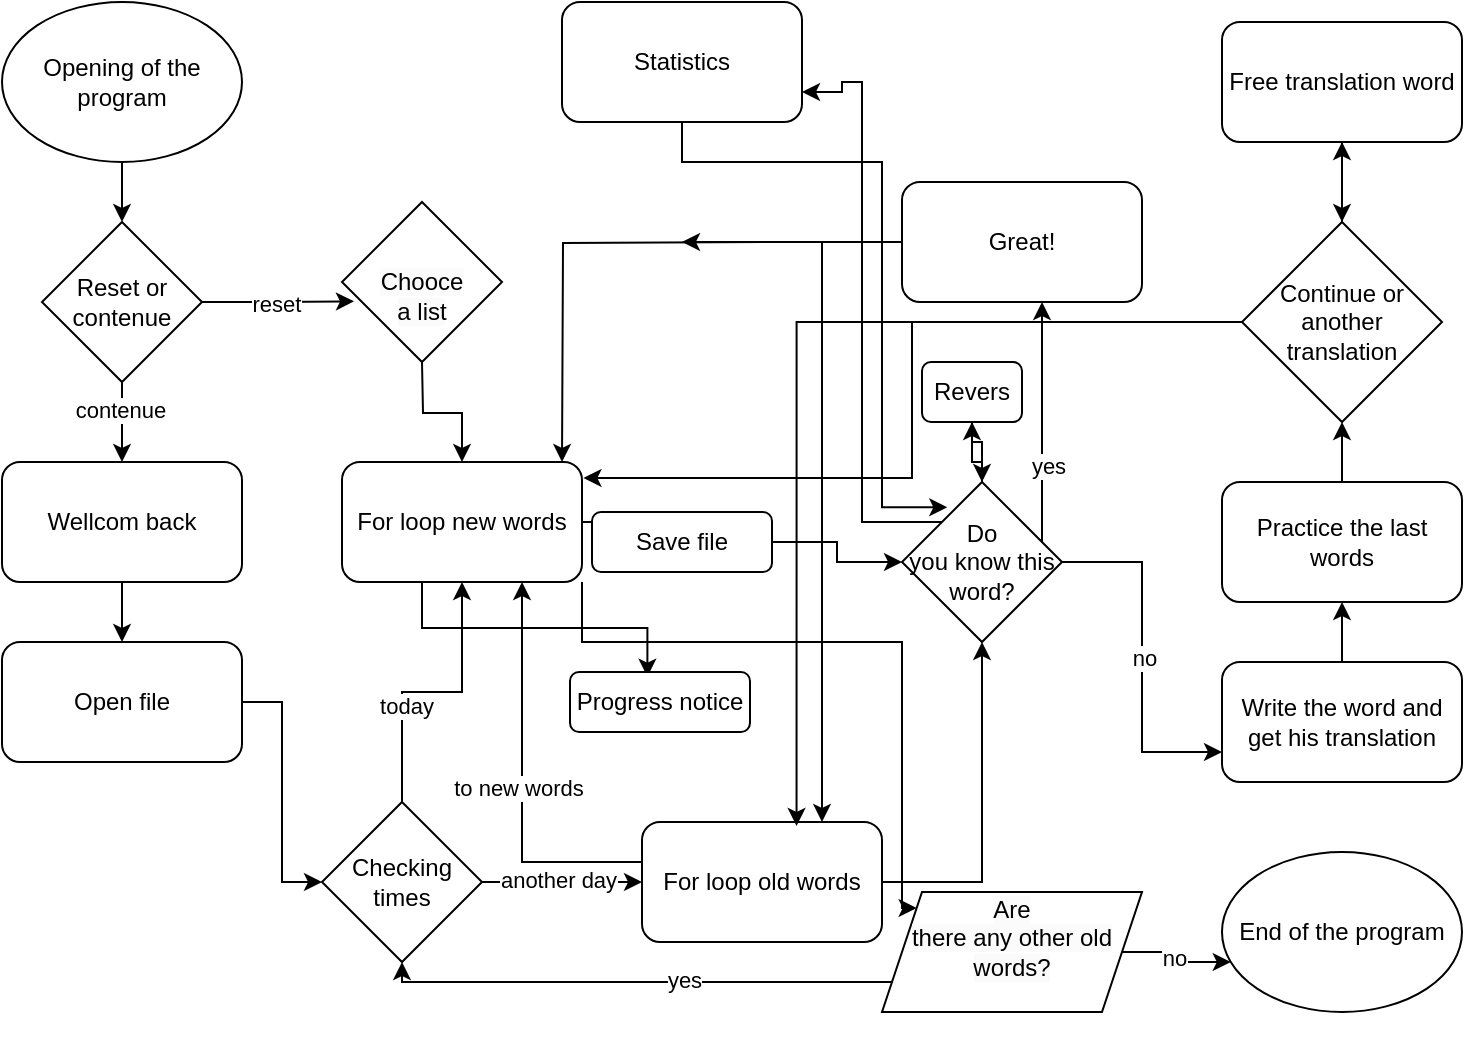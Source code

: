 <mxfile version="21.6.8" type="device">
  <diagram name="‫עמוד-1‬" id="o8uyAgnwI2KxQXPqGB0c">
    <mxGraphModel dx="780" dy="542" grid="1" gridSize="10" guides="1" tooltips="1" connect="1" arrows="1" fold="1" page="1" pageScale="1" pageWidth="827" pageHeight="1169" math="0" shadow="0">
      <root>
        <mxCell id="0" />
        <mxCell id="1" parent="0" />
        <mxCell id="H7FErSYs1xSSgTybzu56-6" value="" style="edgeStyle=orthogonalEdgeStyle;rounded=0;orthogonalLoop=1;jettySize=auto;html=1;" parent="1" source="H7FErSYs1xSSgTybzu56-1" target="H7FErSYs1xSSgTybzu56-5" edge="1">
          <mxGeometry relative="1" as="geometry" />
        </mxCell>
        <mxCell id="H7FErSYs1xSSgTybzu56-1" value="Opening of the program" style="ellipse;whiteSpace=wrap;html=1;" parent="1" vertex="1">
          <mxGeometry x="40" y="40" width="120" height="80" as="geometry" />
        </mxCell>
        <mxCell id="H7FErSYs1xSSgTybzu56-2" value="End of the program" style="ellipse;whiteSpace=wrap;html=1;" parent="1" vertex="1">
          <mxGeometry x="650" y="465" width="120" height="80" as="geometry" />
        </mxCell>
        <mxCell id="H7FErSYs1xSSgTybzu56-14" value="" style="edgeStyle=orthogonalEdgeStyle;rounded=0;orthogonalLoop=1;jettySize=auto;html=1;" parent="1" source="H7FErSYs1xSSgTybzu56-3" target="H7FErSYs1xSSgTybzu56-12" edge="1">
          <mxGeometry relative="1" as="geometry" />
        </mxCell>
        <mxCell id="H7FErSYs1xSSgTybzu56-3" value="Wellcom back" style="rounded=1;whiteSpace=wrap;html=1;" parent="1" vertex="1">
          <mxGeometry x="40" y="270" width="120" height="60" as="geometry" />
        </mxCell>
        <mxCell id="H7FErSYs1xSSgTybzu56-7" value="" style="edgeStyle=orthogonalEdgeStyle;rounded=0;orthogonalLoop=1;jettySize=auto;html=1;" parent="1" source="H7FErSYs1xSSgTybzu56-5" target="H7FErSYs1xSSgTybzu56-3" edge="1">
          <mxGeometry relative="1" as="geometry" />
        </mxCell>
        <mxCell id="H7FErSYs1xSSgTybzu56-11" value="contenue" style="edgeLabel;html=1;align=center;verticalAlign=middle;resizable=0;points=[];" parent="H7FErSYs1xSSgTybzu56-7" vertex="1" connectable="0">
          <mxGeometry x="-0.333" y="-1" relative="1" as="geometry">
            <mxPoint as="offset" />
          </mxGeometry>
        </mxCell>
        <mxCell id="H7FErSYs1xSSgTybzu56-9" value="" style="edgeStyle=orthogonalEdgeStyle;rounded=0;orthogonalLoop=1;jettySize=auto;html=1;entryX=0.075;entryY=0.621;entryDx=0;entryDy=0;entryPerimeter=0;" parent="1" source="H7FErSYs1xSSgTybzu56-5" target="4zd7ZsyQbG6H-SLT5VJs-5" edge="1">
          <mxGeometry relative="1" as="geometry">
            <mxPoint x="190" y="190" as="targetPoint" />
          </mxGeometry>
        </mxCell>
        <mxCell id="H7FErSYs1xSSgTybzu56-10" value="reset" style="edgeLabel;html=1;align=center;verticalAlign=middle;resizable=0;points=[];" parent="H7FErSYs1xSSgTybzu56-9" vertex="1" connectable="0">
          <mxGeometry x="-0.013" y="-1" relative="1" as="geometry">
            <mxPoint as="offset" />
          </mxGeometry>
        </mxCell>
        <mxCell id="H7FErSYs1xSSgTybzu56-5" value="Reset or contenue" style="rhombus;whiteSpace=wrap;html=1;" parent="1" vertex="1">
          <mxGeometry x="60" y="150" width="80" height="80" as="geometry" />
        </mxCell>
        <mxCell id="H7FErSYs1xSSgTybzu56-24" value="" style="edgeStyle=orthogonalEdgeStyle;rounded=0;orthogonalLoop=1;jettySize=auto;html=1;" parent="1" target="H7FErSYs1xSSgTybzu56-18" edge="1">
          <mxGeometry relative="1" as="geometry">
            <mxPoint x="250" y="220" as="sourcePoint" />
          </mxGeometry>
        </mxCell>
        <mxCell id="H7FErSYs1xSSgTybzu56-15" value="" style="edgeStyle=orthogonalEdgeStyle;rounded=0;orthogonalLoop=1;jettySize=auto;html=1;entryX=0;entryY=0.5;entryDx=0;entryDy=0;" parent="1" source="H7FErSYs1xSSgTybzu56-12" target="H7FErSYs1xSSgTybzu56-16" edge="1">
          <mxGeometry relative="1" as="geometry">
            <mxPoint x="100" y="480" as="targetPoint" />
          </mxGeometry>
        </mxCell>
        <mxCell id="H7FErSYs1xSSgTybzu56-12" value="Open file" style="rounded=1;whiteSpace=wrap;html=1;" parent="1" vertex="1">
          <mxGeometry x="40" y="360" width="120" height="60" as="geometry" />
        </mxCell>
        <mxCell id="H7FErSYs1xSSgTybzu56-19" value="" style="edgeStyle=orthogonalEdgeStyle;rounded=0;orthogonalLoop=1;jettySize=auto;html=1;" parent="1" source="H7FErSYs1xSSgTybzu56-16" target="H7FErSYs1xSSgTybzu56-18" edge="1">
          <mxGeometry relative="1" as="geometry" />
        </mxCell>
        <mxCell id="H7FErSYs1xSSgTybzu56-20" value="today" style="edgeLabel;html=1;align=center;verticalAlign=middle;resizable=0;points=[];" parent="H7FErSYs1xSSgTybzu56-19" vertex="1" connectable="0">
          <mxGeometry x="-0.307" y="-2" relative="1" as="geometry">
            <mxPoint as="offset" />
          </mxGeometry>
        </mxCell>
        <mxCell id="H7FErSYs1xSSgTybzu56-22" value="" style="edgeStyle=orthogonalEdgeStyle;rounded=0;orthogonalLoop=1;jettySize=auto;html=1;" parent="1" source="H7FErSYs1xSSgTybzu56-16" target="H7FErSYs1xSSgTybzu56-21" edge="1">
          <mxGeometry relative="1" as="geometry" />
        </mxCell>
        <mxCell id="H7FErSYs1xSSgTybzu56-23" value="another day" style="edgeLabel;html=1;align=center;verticalAlign=middle;resizable=0;points=[];" parent="H7FErSYs1xSSgTybzu56-22" vertex="1" connectable="0">
          <mxGeometry x="-0.067" y="1" relative="1" as="geometry">
            <mxPoint as="offset" />
          </mxGeometry>
        </mxCell>
        <mxCell id="H7FErSYs1xSSgTybzu56-16" value="Checking times" style="rhombus;whiteSpace=wrap;html=1;" parent="1" vertex="1">
          <mxGeometry x="200" y="440" width="80" height="80" as="geometry" />
        </mxCell>
        <mxCell id="H7FErSYs1xSSgTybzu56-59" style="edgeStyle=orthogonalEdgeStyle;rounded=0;orthogonalLoop=1;jettySize=auto;html=1;entryX=0;entryY=0;entryDx=0;entryDy=0;" parent="1" source="H7FErSYs1xSSgTybzu56-18" target="H7FErSYs1xSSgTybzu56-82" edge="1">
          <mxGeometry relative="1" as="geometry">
            <mxPoint x="500" y="480" as="targetPoint" />
            <Array as="points">
              <mxPoint x="330" y="360" />
              <mxPoint x="490" y="360" />
              <mxPoint x="490" y="493" />
            </Array>
          </mxGeometry>
        </mxCell>
        <mxCell id="H7FErSYs1xSSgTybzu56-62" value="" style="edgeStyle=orthogonalEdgeStyle;rounded=0;orthogonalLoop=1;jettySize=auto;html=1;" parent="1" source="H7FErSYs1xSSgTybzu56-18" target="H7FErSYs1xSSgTybzu56-61" edge="1">
          <mxGeometry relative="1" as="geometry" />
        </mxCell>
        <mxCell id="H7FErSYs1xSSgTybzu56-66" style="edgeStyle=orthogonalEdgeStyle;rounded=0;orthogonalLoop=1;jettySize=auto;html=1;entryX=0.43;entryY=0.078;entryDx=0;entryDy=0;entryPerimeter=0;" parent="1" source="H7FErSYs1xSSgTybzu56-18" target="H7FErSYs1xSSgTybzu56-64" edge="1">
          <mxGeometry relative="1" as="geometry">
            <Array as="points">
              <mxPoint x="250" y="353" />
              <mxPoint x="363" y="353" />
            </Array>
          </mxGeometry>
        </mxCell>
        <mxCell id="H7FErSYs1xSSgTybzu56-18" value="For loop new words" style="rounded=1;whiteSpace=wrap;html=1;" parent="1" vertex="1">
          <mxGeometry x="210" y="270" width="120" height="60" as="geometry" />
        </mxCell>
        <mxCell id="H7FErSYs1xSSgTybzu56-26" value="" style="edgeStyle=orthogonalEdgeStyle;rounded=0;orthogonalLoop=1;jettySize=auto;html=1;" parent="1" source="H7FErSYs1xSSgTybzu56-21" target="H7FErSYs1xSSgTybzu56-25" edge="1">
          <mxGeometry relative="1" as="geometry" />
        </mxCell>
        <mxCell id="H7FErSYs1xSSgTybzu56-47" style="edgeStyle=orthogonalEdgeStyle;rounded=0;orthogonalLoop=1;jettySize=auto;html=1;entryX=0.75;entryY=1;entryDx=0;entryDy=0;" parent="1" source="H7FErSYs1xSSgTybzu56-21" target="H7FErSYs1xSSgTybzu56-18" edge="1">
          <mxGeometry relative="1" as="geometry">
            <Array as="points">
              <mxPoint x="300" y="470" />
            </Array>
          </mxGeometry>
        </mxCell>
        <mxCell id="H7FErSYs1xSSgTybzu56-57" value="to new words" style="edgeLabel;html=1;align=center;verticalAlign=middle;resizable=0;points=[];" parent="H7FErSYs1xSSgTybzu56-47" vertex="1" connectable="0">
          <mxGeometry x="-0.03" y="2" relative="1" as="geometry">
            <mxPoint as="offset" />
          </mxGeometry>
        </mxCell>
        <mxCell id="H7FErSYs1xSSgTybzu56-21" value="For loop old words" style="rounded=1;whiteSpace=wrap;html=1;" parent="1" vertex="1">
          <mxGeometry x="360" y="450" width="120" height="60" as="geometry" />
        </mxCell>
        <mxCell id="H7FErSYs1xSSgTybzu56-29" value="" style="edgeStyle=orthogonalEdgeStyle;rounded=0;orthogonalLoop=1;jettySize=auto;html=1;" parent="1" source="H7FErSYs1xSSgTybzu56-25" target="H7FErSYs1xSSgTybzu56-28" edge="1">
          <mxGeometry relative="1" as="geometry">
            <Array as="points">
              <mxPoint x="560" y="210" />
              <mxPoint x="560" y="210" />
            </Array>
          </mxGeometry>
        </mxCell>
        <mxCell id="H7FErSYs1xSSgTybzu56-51" value="yes" style="edgeLabel;html=1;align=center;verticalAlign=middle;resizable=0;points=[];" parent="H7FErSYs1xSSgTybzu56-29" vertex="1" connectable="0">
          <mxGeometry x="-0.364" y="-3" relative="1" as="geometry">
            <mxPoint as="offset" />
          </mxGeometry>
        </mxCell>
        <mxCell id="H7FErSYs1xSSgTybzu56-53" style="edgeStyle=orthogonalEdgeStyle;rounded=0;orthogonalLoop=1;jettySize=auto;html=1;entryX=0;entryY=0.75;entryDx=0;entryDy=0;" parent="1" source="H7FErSYs1xSSgTybzu56-25" target="H7FErSYs1xSSgTybzu56-32" edge="1">
          <mxGeometry relative="1" as="geometry" />
        </mxCell>
        <mxCell id="H7FErSYs1xSSgTybzu56-54" value="no" style="edgeLabel;html=1;align=center;verticalAlign=middle;resizable=0;points=[];" parent="H7FErSYs1xSSgTybzu56-53" vertex="1" connectable="0">
          <mxGeometry x="0.006" y="1" relative="1" as="geometry">
            <mxPoint as="offset" />
          </mxGeometry>
        </mxCell>
        <mxCell id="H7FErSYs1xSSgTybzu56-70" style="edgeStyle=orthogonalEdgeStyle;rounded=0;orthogonalLoop=1;jettySize=auto;html=1;entryX=1;entryY=0.75;entryDx=0;entryDy=0;" parent="1" source="H7FErSYs1xSSgTybzu56-25" target="H7FErSYs1xSSgTybzu56-43" edge="1">
          <mxGeometry relative="1" as="geometry">
            <Array as="points">
              <mxPoint x="470" y="300" />
              <mxPoint x="470" y="80" />
              <mxPoint x="460" y="80" />
              <mxPoint x="460" y="85" />
            </Array>
          </mxGeometry>
        </mxCell>
        <mxCell id="4zd7ZsyQbG6H-SLT5VJs-3" value="" style="edgeStyle=orthogonalEdgeStyle;rounded=0;orthogonalLoop=1;jettySize=auto;html=1;exitX=0.5;exitY=0;exitDx=0;exitDy=0;" edge="1" parent="1" source="H7FErSYs1xSSgTybzu56-25" target="4zd7ZsyQbG6H-SLT5VJs-1">
          <mxGeometry relative="1" as="geometry" />
        </mxCell>
        <mxCell id="H7FErSYs1xSSgTybzu56-25" value="Do&lt;br&gt;you know this word?" style="rhombus;whiteSpace=wrap;html=1;" parent="1" vertex="1">
          <mxGeometry x="490" y="280" width="80" height="80" as="geometry" />
        </mxCell>
        <mxCell id="H7FErSYs1xSSgTybzu56-49" style="edgeStyle=orthogonalEdgeStyle;rounded=0;orthogonalLoop=1;jettySize=auto;html=1;" parent="1" edge="1">
          <mxGeometry relative="1" as="geometry">
            <mxPoint x="433" y="160" as="sourcePoint" />
            <mxPoint x="320" y="270" as="targetPoint" />
          </mxGeometry>
        </mxCell>
        <mxCell id="H7FErSYs1xSSgTybzu56-50" style="edgeStyle=orthogonalEdgeStyle;rounded=0;orthogonalLoop=1;jettySize=auto;html=1;entryX=0.75;entryY=0;entryDx=0;entryDy=0;" parent="1" source="H7FErSYs1xSSgTybzu56-28" target="H7FErSYs1xSSgTybzu56-21" edge="1">
          <mxGeometry relative="1" as="geometry" />
        </mxCell>
        <mxCell id="H7FErSYs1xSSgTybzu56-60" style="edgeStyle=orthogonalEdgeStyle;rounded=0;orthogonalLoop=1;jettySize=auto;html=1;" parent="1" source="H7FErSYs1xSSgTybzu56-28" edge="1">
          <mxGeometry relative="1" as="geometry">
            <mxPoint x="380" y="160" as="targetPoint" />
          </mxGeometry>
        </mxCell>
        <mxCell id="H7FErSYs1xSSgTybzu56-28" value="Great!" style="rounded=1;whiteSpace=wrap;html=1;" parent="1" vertex="1">
          <mxGeometry x="490" y="130" width="120" height="60" as="geometry" />
        </mxCell>
        <mxCell id="H7FErSYs1xSSgTybzu56-36" value="" style="edgeStyle=orthogonalEdgeStyle;rounded=0;orthogonalLoop=1;jettySize=auto;html=1;" parent="1" source="H7FErSYs1xSSgTybzu56-32" target="H7FErSYs1xSSgTybzu56-35" edge="1">
          <mxGeometry relative="1" as="geometry" />
        </mxCell>
        <mxCell id="H7FErSYs1xSSgTybzu56-32" value="Write the word and get his translation" style="rounded=1;whiteSpace=wrap;html=1;" parent="1" vertex="1">
          <mxGeometry x="650" y="370" width="120" height="60" as="geometry" />
        </mxCell>
        <mxCell id="H7FErSYs1xSSgTybzu56-38" value="" style="edgeStyle=orthogonalEdgeStyle;rounded=0;orthogonalLoop=1;jettySize=auto;html=1;" parent="1" source="H7FErSYs1xSSgTybzu56-35" target="H7FErSYs1xSSgTybzu56-37" edge="1">
          <mxGeometry relative="1" as="geometry" />
        </mxCell>
        <mxCell id="H7FErSYs1xSSgTybzu56-35" value="Practice the last words" style="rounded=1;whiteSpace=wrap;html=1;" parent="1" vertex="1">
          <mxGeometry x="650" y="280" width="120" height="60" as="geometry" />
        </mxCell>
        <mxCell id="H7FErSYs1xSSgTybzu56-41" value="" style="edgeStyle=orthogonalEdgeStyle;rounded=0;orthogonalLoop=1;jettySize=auto;html=1;" parent="1" source="H7FErSYs1xSSgTybzu56-37" target="H7FErSYs1xSSgTybzu56-39" edge="1">
          <mxGeometry relative="1" as="geometry" />
        </mxCell>
        <mxCell id="H7FErSYs1xSSgTybzu56-55" style="edgeStyle=orthogonalEdgeStyle;rounded=0;orthogonalLoop=1;jettySize=auto;html=1;entryX=0.644;entryY=0.033;entryDx=0;entryDy=0;entryPerimeter=0;" parent="1" source="H7FErSYs1xSSgTybzu56-37" target="H7FErSYs1xSSgTybzu56-21" edge="1">
          <mxGeometry relative="1" as="geometry" />
        </mxCell>
        <mxCell id="H7FErSYs1xSSgTybzu56-56" style="edgeStyle=orthogonalEdgeStyle;rounded=0;orthogonalLoop=1;jettySize=auto;html=1;entryX=1.006;entryY=0.133;entryDx=0;entryDy=0;entryPerimeter=0;" parent="1" source="H7FErSYs1xSSgTybzu56-37" target="H7FErSYs1xSSgTybzu56-18" edge="1">
          <mxGeometry relative="1" as="geometry" />
        </mxCell>
        <mxCell id="H7FErSYs1xSSgTybzu56-37" value="Continue or another translation" style="rhombus;whiteSpace=wrap;html=1;" parent="1" vertex="1">
          <mxGeometry x="660" y="150" width="100" height="100" as="geometry" />
        </mxCell>
        <mxCell id="H7FErSYs1xSSgTybzu56-40" value="" style="edgeStyle=orthogonalEdgeStyle;rounded=0;orthogonalLoop=1;jettySize=auto;html=1;" parent="1" source="H7FErSYs1xSSgTybzu56-39" target="H7FErSYs1xSSgTybzu56-37" edge="1">
          <mxGeometry relative="1" as="geometry" />
        </mxCell>
        <mxCell id="H7FErSYs1xSSgTybzu56-39" value="Free translation word" style="rounded=1;whiteSpace=wrap;html=1;" parent="1" vertex="1">
          <mxGeometry x="650" y="50" width="120" height="60" as="geometry" />
        </mxCell>
        <mxCell id="H7FErSYs1xSSgTybzu56-73" style="edgeStyle=orthogonalEdgeStyle;rounded=0;orthogonalLoop=1;jettySize=auto;html=1;entryX=0.283;entryY=0.158;entryDx=0;entryDy=0;entryPerimeter=0;" parent="1" source="H7FErSYs1xSSgTybzu56-43" target="H7FErSYs1xSSgTybzu56-25" edge="1">
          <mxGeometry relative="1" as="geometry">
            <Array as="points">
              <mxPoint x="380" y="120" />
              <mxPoint x="480" y="120" />
              <mxPoint x="480" y="293" />
            </Array>
          </mxGeometry>
        </mxCell>
        <mxCell id="H7FErSYs1xSSgTybzu56-43" value="Statistics" style="rounded=1;whiteSpace=wrap;html=1;" parent="1" vertex="1">
          <mxGeometry x="320" y="40" width="120" height="60" as="geometry" />
        </mxCell>
        <mxCell id="H7FErSYs1xSSgTybzu56-63" value="" style="edgeStyle=orthogonalEdgeStyle;rounded=0;orthogonalLoop=1;jettySize=auto;html=1;" parent="1" source="H7FErSYs1xSSgTybzu56-61" target="H7FErSYs1xSSgTybzu56-25" edge="1">
          <mxGeometry relative="1" as="geometry" />
        </mxCell>
        <mxCell id="H7FErSYs1xSSgTybzu56-61" value="Save file" style="rounded=1;whiteSpace=wrap;html=1;" parent="1" vertex="1">
          <mxGeometry x="335" y="295" width="90" height="30" as="geometry" />
        </mxCell>
        <mxCell id="H7FErSYs1xSSgTybzu56-64" value="Progress notice" style="rounded=1;whiteSpace=wrap;html=1;" parent="1" vertex="1">
          <mxGeometry x="324" y="375" width="90" height="30" as="geometry" />
        </mxCell>
        <mxCell id="H7FErSYs1xSSgTybzu56-76" value="" style="edgeStyle=orthogonalEdgeStyle;rounded=0;orthogonalLoop=1;jettySize=auto;html=1;exitX=1;exitY=0.5;exitDx=0;exitDy=0;" parent="1" source="H7FErSYs1xSSgTybzu56-82" target="H7FErSYs1xSSgTybzu56-2" edge="1">
          <mxGeometry relative="1" as="geometry">
            <mxPoint x="610" y="510" as="sourcePoint" />
            <Array as="points">
              <mxPoint x="630" y="515" />
              <mxPoint x="630" y="520" />
            </Array>
          </mxGeometry>
        </mxCell>
        <mxCell id="H7FErSYs1xSSgTybzu56-79" value="no" style="edgeLabel;html=1;align=center;verticalAlign=middle;resizable=0;points=[];" parent="H7FErSYs1xSSgTybzu56-76" vertex="1" connectable="0">
          <mxGeometry x="-0.125" y="-3" relative="1" as="geometry">
            <mxPoint as="offset" />
          </mxGeometry>
        </mxCell>
        <mxCell id="H7FErSYs1xSSgTybzu56-80" style="edgeStyle=orthogonalEdgeStyle;rounded=0;orthogonalLoop=1;jettySize=auto;html=1;exitX=0;exitY=0.75;exitDx=0;exitDy=0;" parent="1" source="H7FErSYs1xSSgTybzu56-82" target="H7FErSYs1xSSgTybzu56-16" edge="1">
          <mxGeometry relative="1" as="geometry">
            <mxPoint x="480" y="530" as="sourcePoint" />
            <Array as="points">
              <mxPoint x="485" y="530" />
              <mxPoint x="240" y="530" />
            </Array>
          </mxGeometry>
        </mxCell>
        <mxCell id="H7FErSYs1xSSgTybzu56-81" value="yes" style="edgeLabel;html=1;align=center;verticalAlign=middle;resizable=0;points=[];" parent="H7FErSYs1xSSgTybzu56-80" vertex="1" connectable="0">
          <mxGeometry x="-0.178" y="-1" relative="1" as="geometry">
            <mxPoint as="offset" />
          </mxGeometry>
        </mxCell>
        <mxCell id="H7FErSYs1xSSgTybzu56-82" value="&#xa;&lt;span style=&quot;color: rgb(0, 0, 0); font-family: Helvetica; font-size: 12px; font-style: normal; font-variant-ligatures: normal; font-variant-caps: normal; font-weight: 400; letter-spacing: normal; orphans: 2; text-align: center; text-indent: 0px; text-transform: none; widows: 2; word-spacing: 0px; -webkit-text-stroke-width: 0px; background-color: rgb(251, 251, 251); text-decoration-thickness: initial; text-decoration-style: initial; text-decoration-color: initial; float: none; display: inline !important;&quot;&gt;Are&lt;/span&gt;&lt;br style=&quot;border-color: var(--border-color); color: rgb(0, 0, 0); font-family: Helvetica; font-size: 12px; font-style: normal; font-variant-ligatures: normal; font-variant-caps: normal; font-weight: 400; letter-spacing: normal; orphans: 2; text-align: center; text-indent: 0px; text-transform: none; widows: 2; word-spacing: 0px; -webkit-text-stroke-width: 0px; background-color: rgb(251, 251, 251); text-decoration-thickness: initial; text-decoration-style: initial; text-decoration-color: initial;&quot;&gt;&lt;span style=&quot;color: rgb(0, 0, 0); font-family: Helvetica; font-size: 12px; font-style: normal; font-variant-ligatures: normal; font-variant-caps: normal; font-weight: 400; letter-spacing: normal; orphans: 2; text-align: center; text-indent: 0px; text-transform: none; widows: 2; word-spacing: 0px; -webkit-text-stroke-width: 0px; background-color: rgb(251, 251, 251); text-decoration-thickness: initial; text-decoration-style: initial; text-decoration-color: initial; float: none; display: inline !important;&quot;&gt;there any other old words?&lt;/span&gt;&#xa;&#xa;" style="shape=parallelogram;perimeter=parallelogramPerimeter;whiteSpace=wrap;html=1;fixedSize=1;" parent="1" vertex="1">
          <mxGeometry x="480" y="485" width="130" height="60" as="geometry" />
        </mxCell>
        <mxCell id="4zd7ZsyQbG6H-SLT5VJs-7" value="" style="edgeStyle=orthogonalEdgeStyle;rounded=0;orthogonalLoop=1;jettySize=auto;html=1;" edge="1" parent="1" source="4zd7ZsyQbG6H-SLT5VJs-1" target="H7FErSYs1xSSgTybzu56-25">
          <mxGeometry relative="1" as="geometry" />
        </mxCell>
        <mxCell id="4zd7ZsyQbG6H-SLT5VJs-1" value="Revers" style="rounded=1;whiteSpace=wrap;html=1;" vertex="1" parent="1">
          <mxGeometry x="500" y="220" width="50" height="30" as="geometry" />
        </mxCell>
        <mxCell id="4zd7ZsyQbG6H-SLT5VJs-5" value="&lt;br&gt;&lt;span style=&quot;color: rgb(0, 0, 0); font-family: Helvetica; font-size: 12px; font-style: normal; font-variant-ligatures: normal; font-variant-caps: normal; font-weight: 400; letter-spacing: normal; orphans: 2; text-align: center; text-indent: 0px; text-transform: none; widows: 2; word-spacing: 0px; -webkit-text-stroke-width: 0px; background-color: rgb(251, 251, 251); text-decoration-thickness: initial; text-decoration-style: initial; text-decoration-color: initial; float: none; display: inline !important;&quot;&gt;Chooce&lt;br&gt;a list&lt;/span&gt;&lt;br&gt;" style="rhombus;whiteSpace=wrap;html=1;" vertex="1" parent="1">
          <mxGeometry x="210" y="140" width="80" height="80" as="geometry" />
        </mxCell>
      </root>
    </mxGraphModel>
  </diagram>
</mxfile>
